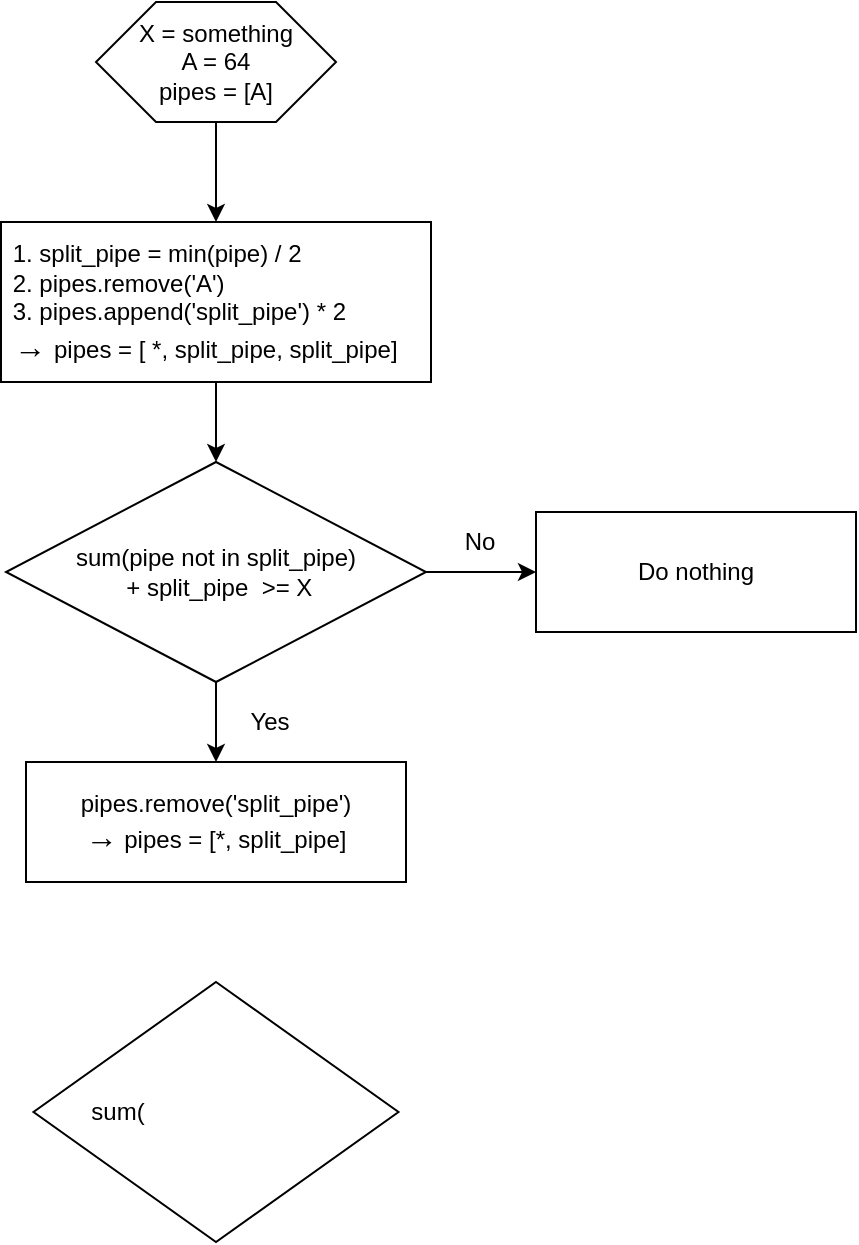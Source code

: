 <mxfile version="12.5.1" type="device"><diagram id="C5RBs43oDa-KdzZeNtuy" name="Page-1"><mxGraphModel dx="489" dy="520" grid="1" gridSize="10" guides="1" tooltips="1" connect="1" arrows="1" fold="1" page="1" pageScale="1" pageWidth="827" pageHeight="1169" math="0" shadow="0"><root><mxCell id="WIyWlLk6GJQsqaUBKTNV-0"/><mxCell id="WIyWlLk6GJQsqaUBKTNV-1" parent="WIyWlLk6GJQsqaUBKTNV-0"/><mxCell id="C4UZJ8_vL5Lz1lV2O8X6-3" value="" style="edgeStyle=orthogonalEdgeStyle;rounded=0;orthogonalLoop=1;jettySize=auto;html=1;" edge="1" parent="WIyWlLk6GJQsqaUBKTNV-1" source="C4UZJ8_vL5Lz1lV2O8X6-0" target="C4UZJ8_vL5Lz1lV2O8X6-2"><mxGeometry relative="1" as="geometry"/></mxCell><mxCell id="C4UZJ8_vL5Lz1lV2O8X6-0" value="X = something&lt;br&gt;A = 64&lt;br&gt;pipes = [A]" style="shape=hexagon;perimeter=hexagonPerimeter2;whiteSpace=wrap;html=1;" vertex="1" parent="WIyWlLk6GJQsqaUBKTNV-1"><mxGeometry x="160" y="40" width="120" height="60" as="geometry"/></mxCell><mxCell id="C4UZJ8_vL5Lz1lV2O8X6-6" value="" style="edgeStyle=orthogonalEdgeStyle;rounded=0;orthogonalLoop=1;jettySize=auto;html=1;fontStyle=1" edge="1" parent="WIyWlLk6GJQsqaUBKTNV-1" source="C4UZJ8_vL5Lz1lV2O8X6-1" target="C4UZJ8_vL5Lz1lV2O8X6-5"><mxGeometry relative="1" as="geometry"/></mxCell><mxCell id="C4UZJ8_vL5Lz1lV2O8X6-10" value="" style="edgeStyle=orthogonalEdgeStyle;rounded=0;orthogonalLoop=1;jettySize=auto;html=1;" edge="1" parent="WIyWlLk6GJQsqaUBKTNV-1" source="C4UZJ8_vL5Lz1lV2O8X6-1" target="C4UZJ8_vL5Lz1lV2O8X6-9"><mxGeometry relative="1" as="geometry"/></mxCell><mxCell id="C4UZJ8_vL5Lz1lV2O8X6-1" value="sum(pipe not in split_pipe)&lt;br&gt;&amp;nbsp;+ split_pipe&amp;nbsp; &amp;gt;= X" style="rhombus;whiteSpace=wrap;html=1;" vertex="1" parent="WIyWlLk6GJQsqaUBKTNV-1"><mxGeometry x="115" y="270" width="210" height="110" as="geometry"/></mxCell><mxCell id="C4UZJ8_vL5Lz1lV2O8X6-4" value="" style="edgeStyle=orthogonalEdgeStyle;rounded=0;orthogonalLoop=1;jettySize=auto;html=1;" edge="1" parent="WIyWlLk6GJQsqaUBKTNV-1" source="C4UZJ8_vL5Lz1lV2O8X6-2" target="C4UZJ8_vL5Lz1lV2O8X6-1"><mxGeometry relative="1" as="geometry"/></mxCell><mxCell id="C4UZJ8_vL5Lz1lV2O8X6-2" value="&amp;nbsp;1. split_pipe = min(pipe) / 2&lt;br&gt;&amp;nbsp;2. pipes.remove('A')&lt;br&gt;&amp;nbsp;3. pipes.append('split_pipe') * 2&lt;br&gt;&lt;span style=&quot;font-family: &amp;#34;malgun gothic&amp;#34; ; font-size: 16px ; background-color: rgb(255 , 255 , 255)&quot;&gt;&amp;nbsp;→&amp;nbsp;&lt;/span&gt;pipes = [ *, split_pipe, split_pipe]" style="rounded=0;whiteSpace=wrap;html=1;align=left;" vertex="1" parent="WIyWlLk6GJQsqaUBKTNV-1"><mxGeometry x="112.5" y="150" width="215" height="80" as="geometry"/></mxCell><mxCell id="C4UZJ8_vL5Lz1lV2O8X6-5" value="Do nothing" style="rounded=0;whiteSpace=wrap;html=1;" vertex="1" parent="WIyWlLk6GJQsqaUBKTNV-1"><mxGeometry x="380" y="295" width="160" height="60" as="geometry"/></mxCell><mxCell id="C4UZJ8_vL5Lz1lV2O8X6-7" value="No" style="text;html=1;strokeColor=none;fillColor=none;align=center;verticalAlign=middle;whiteSpace=wrap;rounded=0;" vertex="1" parent="WIyWlLk6GJQsqaUBKTNV-1"><mxGeometry x="332" y="300" width="40" height="20" as="geometry"/></mxCell><mxCell id="C4UZJ8_vL5Lz1lV2O8X6-9" value="pipes.remove('split_pipe')&lt;br&gt;&lt;span style=&quot;font-family: &amp;#34;malgun gothic&amp;#34; ; font-size: 16px ; background-color: rgb(255 , 255 , 255)&quot;&gt;→&lt;/span&gt;&amp;nbsp;pipes = [*, split_pipe]" style="rounded=0;whiteSpace=wrap;html=1;" vertex="1" parent="WIyWlLk6GJQsqaUBKTNV-1"><mxGeometry x="125" y="420" width="190" height="60" as="geometry"/></mxCell><mxCell id="C4UZJ8_vL5Lz1lV2O8X6-11" value="Yes" style="text;html=1;strokeColor=none;fillColor=none;align=center;verticalAlign=middle;whiteSpace=wrap;rounded=0;" vertex="1" parent="WIyWlLk6GJQsqaUBKTNV-1"><mxGeometry x="227" y="390" width="40" height="20" as="geometry"/></mxCell><mxCell id="C4UZJ8_vL5Lz1lV2O8X6-15" value="&amp;nbsp; &amp;nbsp; &amp;nbsp; &amp;nbsp; sum(" style="rhombus;whiteSpace=wrap;html=1;align=left;" vertex="1" parent="WIyWlLk6GJQsqaUBKTNV-1"><mxGeometry x="128.75" y="530" width="182.5" height="130" as="geometry"/></mxCell></root></mxGraphModel></diagram></mxfile>